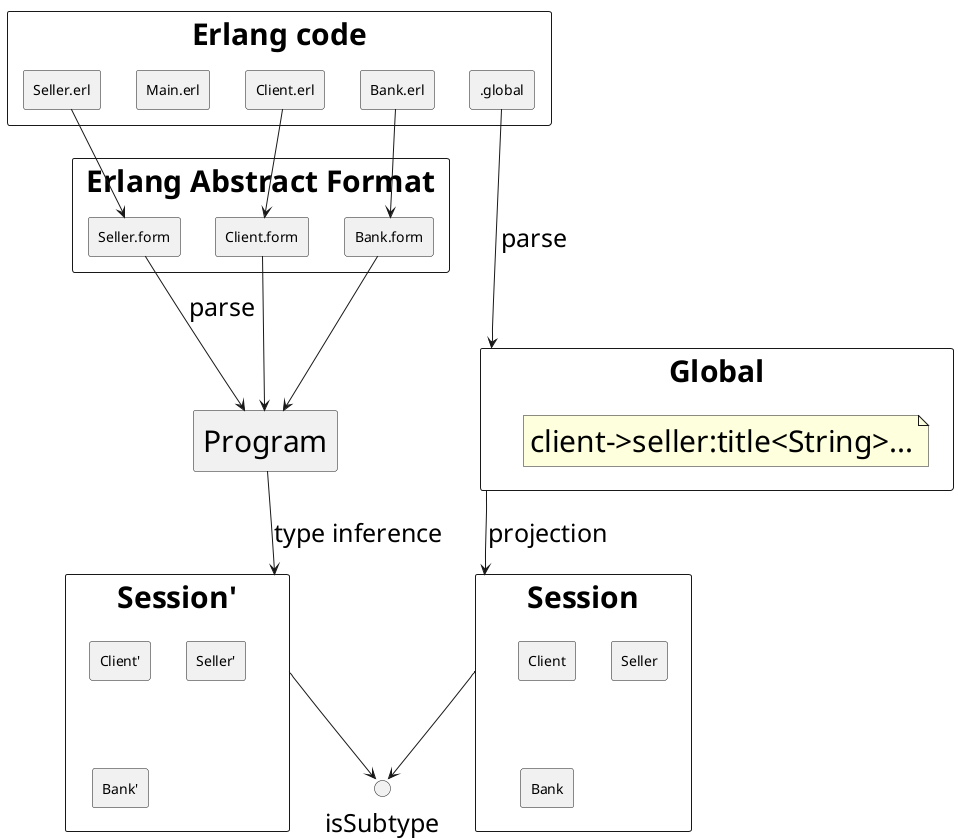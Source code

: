 @startuml
'https://plantuml.com/component-diagram
skinparam componentStyle rectangle
skinparam rectangleFontSize 30
skinparam noteFontSize 30
skinparam arrowFontSize 25
skinparam arrowFontSize 25
skinparam interfaceFontSize 25

rectangle "Erlang code"{
    [Client.erl]
    [Seller.erl]
    [Main.erl]
    [Bank.erl]
    [.global]
}

rectangle "Erlang Abstract Format"{
    [Client.form]
    [Seller.form]
    [Bank.form]
}

[Bank.erl] --> [Bank.form]
[Seller.erl] -> [Seller.form]
[Client.erl] -> [Client.form]

rectangle "Program"
rectangle "Global"{
    note as G
    client->seller:title<String>...
    end note
}

[Client.form] --> Program
[Seller.form] -> Program:parse
[Bank.form] -> Program
[.global] -> Global:parse

rectangle "Session"{
[Client]
[Seller]
[Bank]
}

rectangle "Session'" as SessionDerived{
[Client']
[Seller']
[Bank']
}

Global --> Session:projection
Program --> SessionDerived:type inference

Session --> isSubtype
SessionDerived --> isSubtype

@enduml